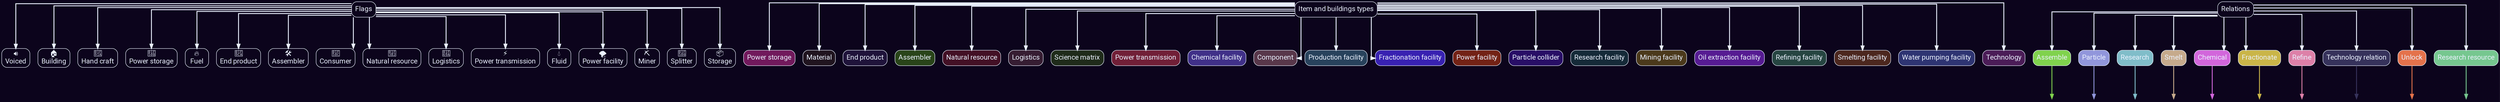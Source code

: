 digraph g {
  graph [ overlap="false"  fontname="Roboto"  fontsize="16"  splines="ortho"  ratio="auto"  rankdir="TB"  fontcolor="#ebf2ff"  bgcolor="#0c041c"  fillcolor="#0c041c" ];
  node [ fontname="Roboto"  fontsize="16"  shape="box"  style="rounded,filled"  fontcolor="#ebf2ff"  color="#ebf2ff" ];
  edge [ fontname="Roboto"  fontsize="16"  fontcolor="#ebf2ff"  color="#ebf2ff"  penwidth="2"  minlen="2" ];
  flags [label="Flags" fillcolor="#0c041c"];
  flag_voiced [label="🔊
Voiced" fillcolor="#0c041c"];
  flags -> flag_voiced [color="#ebf2ff"];
  flag_building [label="🏠
Building" fillcolor="#0c041c"];
  flags -> flag_building [color="#ebf2ff"];
  flag_hand_craft [label="🤚
Hand craft" fillcolor="#0c041c"];
  flags -> flag_hand_craft [color="#ebf2ff"];
  flag_power_storage [label="🔋
Power storage" fillcolor="#0c041c"];
  flags -> flag_power_storage [color="#ebf2ff"];
  item_and_buildings_types [label="Item and buildings types" fillcolor="#0c041c"];
  power_storage [label="Power storage" fillcolor="#71195c"];
  item_and_buildings_types -> power_storage [color="#ebf2ff"];
  flag_fuel [label="🔥
Fuel" fillcolor="#0c041c"];
  flags -> flag_fuel [color="#ebf2ff"];
  material [label="Material" fillcolor="#20141f"];
  item_and_buildings_types -> material [color="#ebf2ff"];
  flag_end_product [label="🧊
End product" fillcolor="#0c041c"];
  flags -> flag_end_product [color="#ebf2ff"];
  end_product [label="End product" fillcolor="#1f133a"];
  item_and_buildings_types -> end_product [color="#ebf2ff"];
  flag_assembler [label="🛠
Assembler" fillcolor="#0c041c"];
  flags -> flag_assembler [color="#ebf2ff"];
  flag_consumer [label="🔌
Consumer" fillcolor="#0c041c"];
  flags -> flag_consumer [color="#ebf2ff"];
  assembler [label="Assembler" fillcolor="#294419"];
  item_and_buildings_types -> assembler [color="#ebf2ff"];
  flag_natural_resource [label="🎲
Natural resource" fillcolor="#0c041c"];
  flags -> flag_natural_resource [color="#ebf2ff"];
  natural_resource [label="Natural resource" fillcolor="#431025"];
  item_and_buildings_types -> natural_resource [color="#ebf2ff"];
  flag_logistics [label="🚚
Logistics" fillcolor="#0c041c"];
  flags -> flag_logistics [color="#ebf2ff"];
  logistics [label="Logistics" fillcolor="#361d32"];
  item_and_buildings_types -> logistics [color="#ebf2ff"];
  science_matrix [label="Science matrix" fillcolor="#1f2b1a"];
  item_and_buildings_types -> science_matrix [color="#ebf2ff"];
  flag_power_transmission [label="⚡️
Power transmission" fillcolor="#0c041c"];
  flags -> flag_power_transmission [color="#ebf2ff"];
  power_transmission [label="Power transmission" fillcolor="#711f37"];
  item_and_buildings_types -> power_transmission [color="#ebf2ff"];
  chemical_facility [label="Chemical facility" fillcolor="#403088"];
  item_and_buildings_types -> chemical_facility [color="#ebf2ff"];
  component [label="Component" fillcolor="#58374a"];
  item_and_buildings_types -> component [color="#ebf2ff"];
  flag_fluid [label="💧
Fluid" fillcolor="#0c041c"];
  flags -> flag_fluid [color="#ebf2ff"];
  production_facility [label="Production facility" fillcolor="#28425c"];
  item_and_buildings_types -> production_facility [color="#ebf2ff"];
  fractionation_facility [label="Fractionation facility" fillcolor="#3821b1"];
  item_and_buildings_types -> fractionation_facility [color="#ebf2ff"];
  flag_power_facility [label="🌪️
Power facility" fillcolor="#0c041c"];
  flags -> flag_power_facility [color="#ebf2ff"];
  power_facility [label="Power facility" fillcolor="#732215"];
  item_and_buildings_types -> power_facility [color="#ebf2ff"];
  particle_collider [label="Particle collider" fillcolor="#280e66"];
  item_and_buildings_types -> particle_collider [color="#ebf2ff"];
  research_facility [label="Research facility" fillcolor="#152a38"];
  item_and_buildings_types -> research_facility [color="#ebf2ff"];
  flag_miner [label="⛏
Miner" fillcolor="#0c041c"];
  flags -> flag_miner [color="#ebf2ff"];
  mining_facility [label="Mining facility" fillcolor="#4b391b"];
  item_and_buildings_types -> mining_facility [color="#ebf2ff"];
  oil_extraction_facility [label="Oil extraction facility" fillcolor="#561b92"];
  item_and_buildings_types -> oil_extraction_facility [color="#ebf2ff"];
  refining_facility [label="Refining facility" fillcolor="#264541"];
  item_and_buildings_types -> refining_facility [color="#ebf2ff"];
  smelting_facility [label="Smelting facility" fillcolor="#4c271e"];
  item_and_buildings_types -> smelting_facility [color="#ebf2ff"];
  flag_splitter [label="🔀
Splitter" fillcolor="#0c041c"];
  flags -> flag_splitter [color="#ebf2ff"];
  flag_storage [label="📦
Storage" fillcolor="#0c041c"];
  flags -> flag_storage [color="#ebf2ff"];
  water_pumping_facility [label="Water pumping facility" fillcolor="#2e3472"];
  item_and_buildings_types -> water_pumping_facility [color="#ebf2ff"];
  relations [label="Relations" fillcolor="#0c041c"];
  a_assemble [label="Assemble" fillcolor="#80d24d"];
  relations -> a_assemble [color="#ebf2ff"];
  b_assemble [label="" shape="point" fillcolor="#0c041c" color="#0c041c"];
  a_assemble -> b_assemble [color="#80d24d"];
  a_particle [label="Particle" fillcolor="#9196db"];
  relations -> a_particle [color="#ebf2ff"];
  b_particle [label="" shape="point" fillcolor="#0c041c" color="#0c041c"];
  a_particle -> b_particle [color="#9196db"];
  a_research [label="Research" fillcolor="#80bdc9"];
  relations -> a_research [color="#ebf2ff"];
  b_research [label="" shape="point" fillcolor="#0c041c" color="#0c041c"];
  a_research -> b_research [color="#80bdc9"];
  a_smelt [label="Smelt" fillcolor="#c6aa8c"];
  relations -> a_smelt [color="#ebf2ff"];
  b_smelt [label="" shape="point" fillcolor="#0c041c" color="#0c041c"];
  a_smelt -> b_smelt [color="#c6aa8c"];
  a_chemical [label="Chemical" fillcolor="#d266db"];
  relations -> a_chemical [color="#ebf2ff"];
  b_chemical [label="" shape="point" fillcolor="#0c041c" color="#0c041c"];
  a_chemical -> b_chemical [color="#d266db"];
  a_fractionate [label="Fractionate" fillcolor="#cab548"];
  relations -> a_fractionate [color="#ebf2ff"];
  b_fractionate [label="" shape="point" fillcolor="#0c041c" color="#0c041c"];
  a_fractionate -> b_fractionate [color="#cab548"];
  a_refine [label="Refine" fillcolor="#dd80a8"];
  relations -> a_refine [color="#ebf2ff"];
  b_refine [label="" shape="point" fillcolor="#0c041c" color="#0c041c"];
  a_refine -> b_refine [color="#dd80a8"];
  technology [label="Technology" fillcolor="#4b1c57"];
  item_and_buildings_types -> technology [color="#ebf2ff"];
  a_technology_relation [label="Technology relation" fillcolor="#36325b"];
  relations -> a_technology_relation [color="#ebf2ff"];
  b_technology_relation [label="" shape="point" fillcolor="#0c041c" color="#0c041c"];
  a_technology_relation -> b_technology_relation [color="#36325b"];
  a_unlock [label="Unlock" fillcolor="#e4724b"];
  relations -> a_unlock [color="#ebf2ff"];
  b_unlock [label="" shape="point" fillcolor="#0c041c" color="#0c041c"];
  a_unlock -> b_unlock [color="#e4724b"];
  a_research_resource [label="Research resource" fillcolor="#76c78f"];
  relations -> a_research_resource [color="#ebf2ff"];
  b_research_resource [label="" shape="point" fillcolor="#0c041c" color="#0c041c"];
  a_research_resource -> b_research_resource [color="#76c78f"];
}
